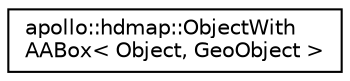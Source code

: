 digraph "Graphical Class Hierarchy"
{
  edge [fontname="Helvetica",fontsize="10",labelfontname="Helvetica",labelfontsize="10"];
  node [fontname="Helvetica",fontsize="10",shape=record];
  rankdir="LR";
  Node1 [label="apollo::hdmap::ObjectWith\lAABox\< Object, GeoObject \>",height=0.2,width=0.4,color="black", fillcolor="white", style="filled",URL="$classapollo_1_1hdmap_1_1ObjectWithAABox.html"];
}
